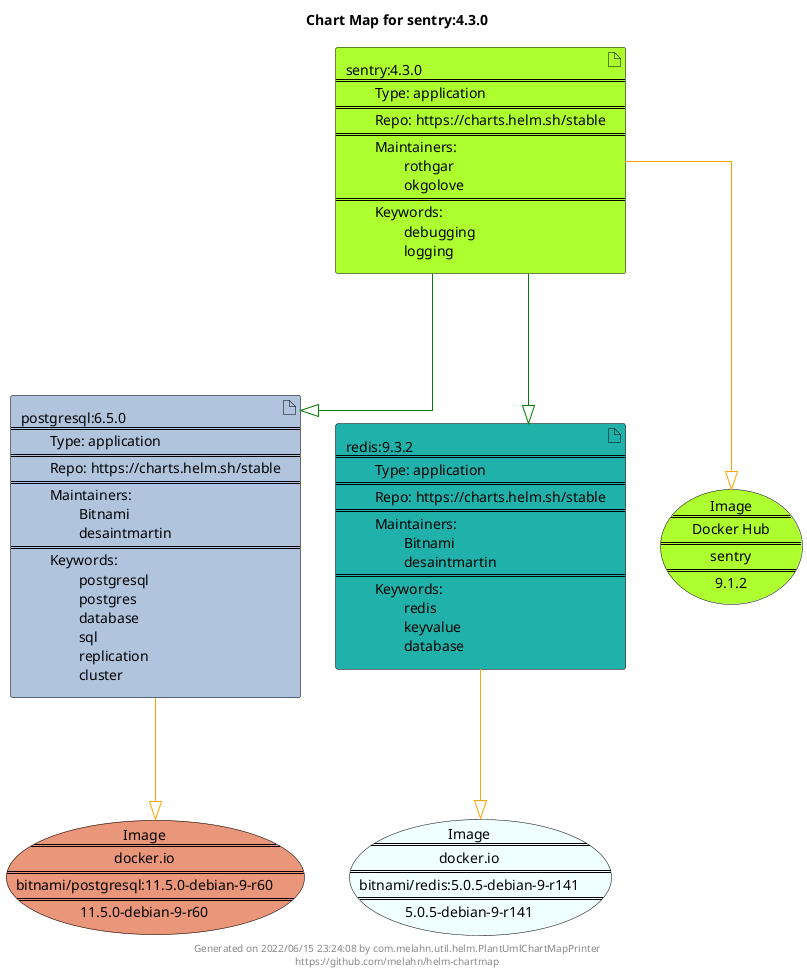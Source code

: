 @startuml
skinparam linetype ortho
skinparam backgroundColor white
skinparam usecaseBorderColor black
skinparam usecaseArrowColor LightSlateGray
skinparam artifactBorderColor black
skinparam artifactArrowColor LightSlateGray

title Chart Map for sentry:4.3.0

'There are 3 referenced Helm Charts
artifact "sentry:4.3.0\n====\n\tType: application\n====\n\tRepo: https://charts.helm.sh/stable\n====\n\tMaintainers: \n\t\trothgar\n\t\tokgolove\n====\n\tKeywords: \n\t\tdebugging\n\t\tlogging" as sentry_4_3_0 #GreenYellow
artifact "postgresql:6.5.0\n====\n\tType: application\n====\n\tRepo: https://charts.helm.sh/stable\n====\n\tMaintainers: \n\t\tBitnami\n\t\tdesaintmartin\n====\n\tKeywords: \n\t\tpostgresql\n\t\tpostgres\n\t\tdatabase\n\t\tsql\n\t\treplication\n\t\tcluster" as postgresql_6_5_0 #LightSteelBlue
artifact "redis:9.3.2\n====\n\tType: application\n====\n\tRepo: https://charts.helm.sh/stable\n====\n\tMaintainers: \n\t\tBitnami\n\t\tdesaintmartin\n====\n\tKeywords: \n\t\tredis\n\t\tkeyvalue\n\t\tdatabase" as redis_9_3_2 #LightSeaGreen

'There are 3 referenced Docker Images
usecase "Image\n====\ndocker.io\n====\nbitnami/redis:5.0.5-debian-9-r141\n====\n5.0.5-debian-9-r141" as docker_io_bitnami_redis_5_0_5_debian_9_r141 #Azure
usecase "Image\n====\nDocker Hub\n====\nsentry\n====\n9.1.2" as sentry_9_1_2 #GreenYellow
usecase "Image\n====\ndocker.io\n====\nbitnami/postgresql:11.5.0-debian-9-r60\n====\n11.5.0-debian-9-r60" as docker_io_bitnami_postgresql_11_5_0_debian_9_r60 #DarkSalmon

'Chart Dependencies
sentry_4_3_0--[#green]-|>postgresql_6_5_0
sentry_4_3_0--[#green]-|>redis_9_3_2
sentry_4_3_0--[#orange]-|>sentry_9_1_2
postgresql_6_5_0--[#orange]-|>docker_io_bitnami_postgresql_11_5_0_debian_9_r60
redis_9_3_2--[#orange]-|>docker_io_bitnami_redis_5_0_5_debian_9_r141

center footer Generated on 2022/06/15 23:24:08 by com.melahn.util.helm.PlantUmlChartMapPrinter\nhttps://github.com/melahn/helm-chartmap
@enduml
